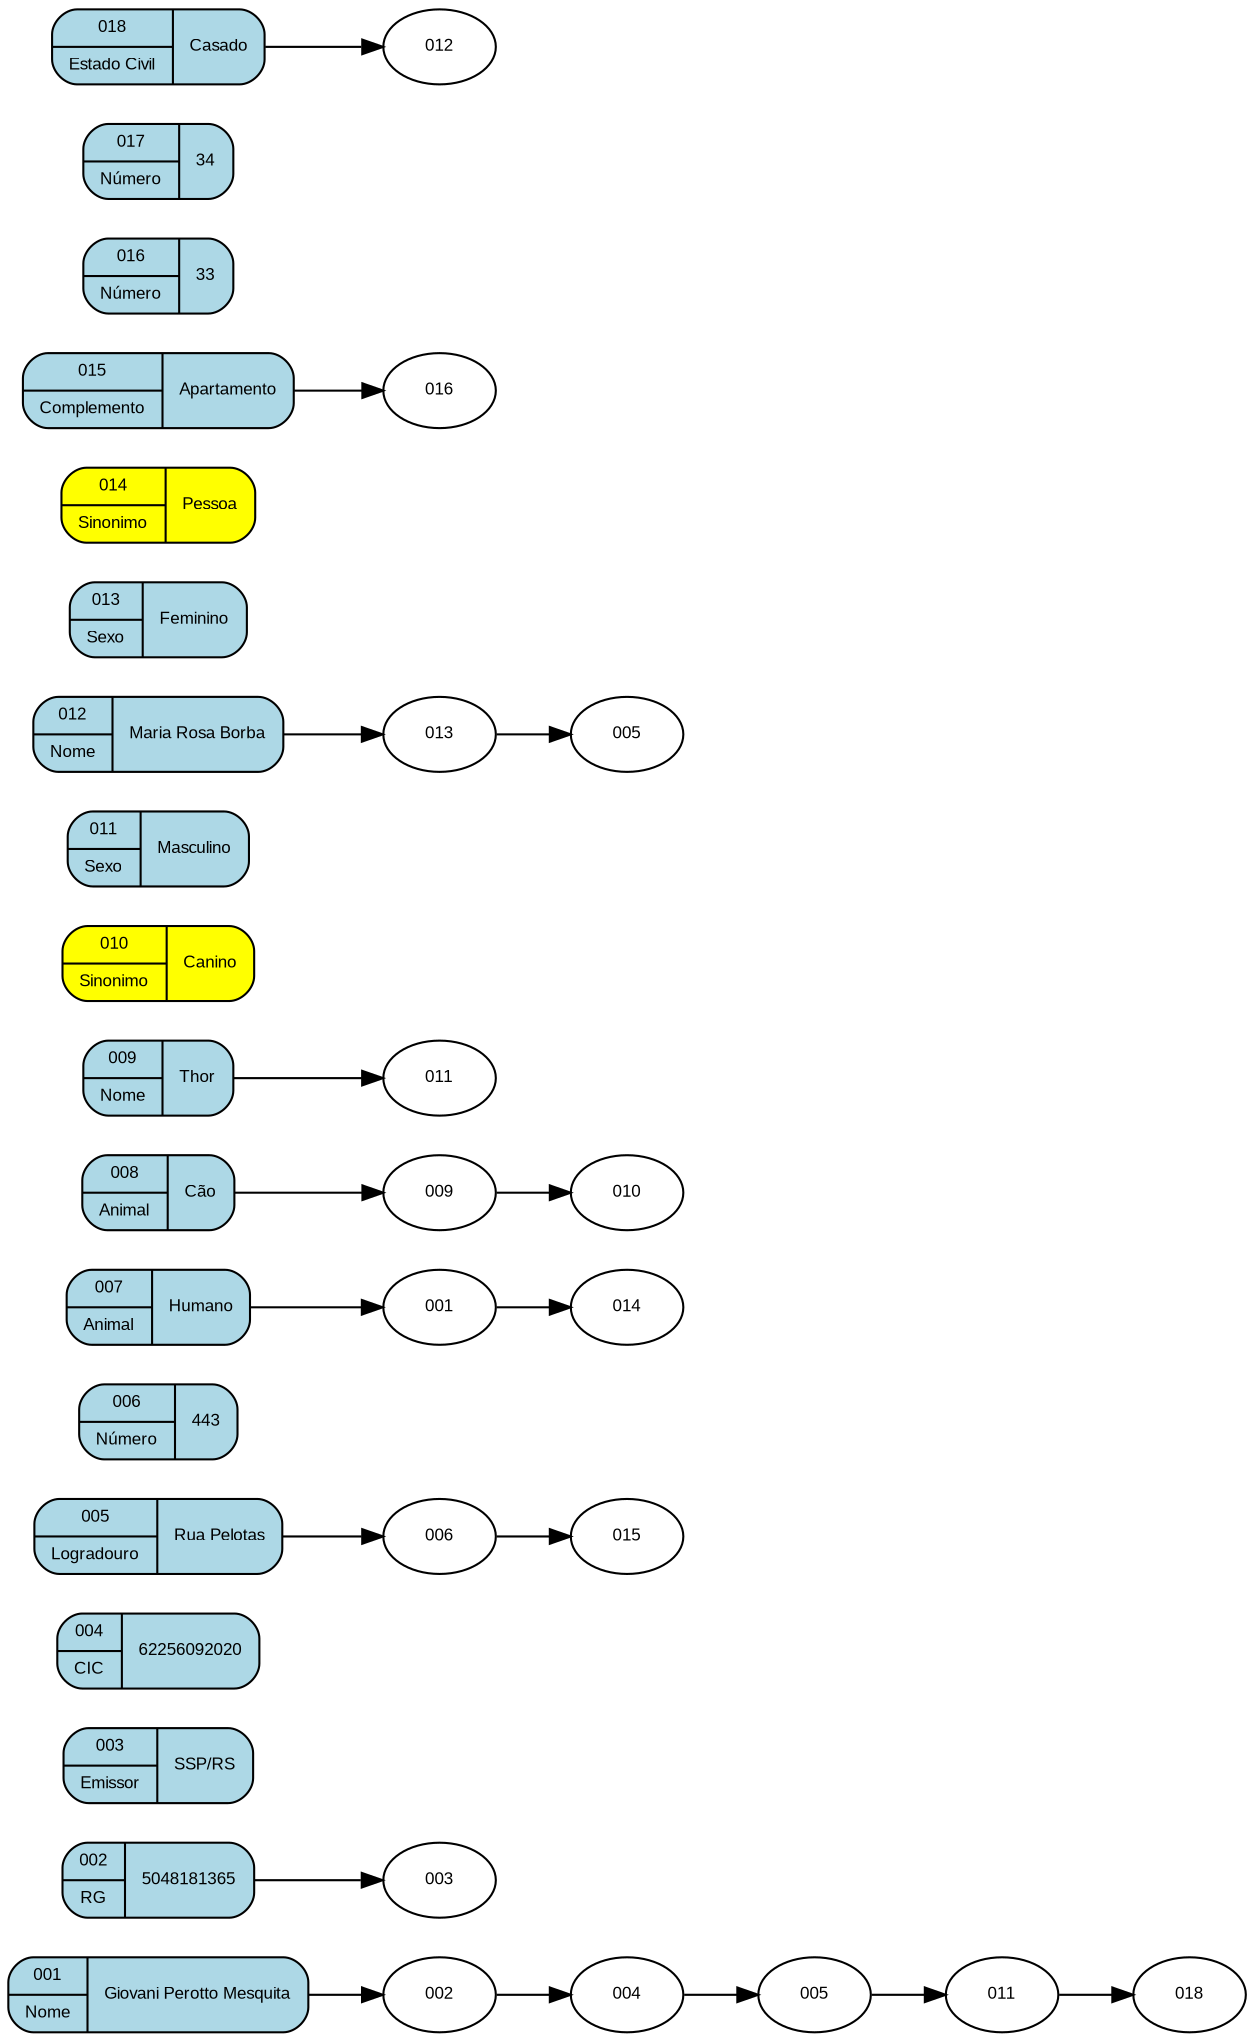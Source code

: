 digraph R {
    rankdir=LR;
    node001 [
                fontname = "Arial",
                fontsize = 8,
                shape=record,
                style="rounded,filled",
                fillcolor="lightblue"
                label="{{001|Nome}|Giovani Perotto Mesquita}"
            ]
    node002 [
                fontname = "Arial",
                fontsize = 8,
                shape=record,
                style="rounded,filled",
                fillcolor="lightblue"
                label="{{002|RG}|5048181365}"
            ]
    node003 [
                fontname = "Arial",
                fontsize = 8,
                shape=record,
                style="rounded,filled",
                fillcolor="lightblue"
                label="{{003|Emissor}|SSP/RS}"
            ]
    node004 [
                fontname = "Arial",
                fontsize = 8,
                shape=record,
                style="rounded,filled",
                fillcolor="lightblue"
                label="{{004|CIC}|62256092020}"
            ]
    node005 [
                fontname = "Arial",
                fontsize = 8,
                shape=record,
                style="rounded,filled",
                fillcolor="lightblue"
                label="{{005|Logradouro}|Rua Pelotas}"
            ]
    node006 [
                fontname = "Arial",
                fontsize = 8,
                shape=record,
                style="rounded,filled",
                fillcolor="lightblue"
                label="{{006|Número}|443}"
            ]
    node007 [
                fontname = "Arial",
                fontsize = 8,
                shape=record,
                style="rounded,filled",
                fillcolor="lightblue"
                label="{{007|Animal}|Humano}"
            ]
    node008 [
                fontname = "Arial",
                fontsize = 8,
                shape=record,
                style="rounded,filled",
                fillcolor="lightblue"
                label="{{008|Animal}|Cão}"
            ]
    node009 [
                fontname = "Arial",
                fontsize = 8,
                shape=record,
                style="rounded,filled",
                fillcolor="lightblue"
                label="{{009|Nome}|Thor}"
            ]
    node010 [
                fontname = "Arial",
                fontsize = 8,
                shape=record,
                style="rounded,filled",
                fillcolor="yellow"
                label="{{010|Sinonimo}|Canino}"
            ]
    node011 [
                fontname = "Arial",
                fontsize = 8,
                shape=record,
                style="rounded,filled",
                fillcolor="lightblue"
                label="{{011|Sexo}|Masculino}"
            ]
    node012 [
                fontname = "Arial",
                fontsize = 8,
                shape=record,
                style="rounded,filled",
                fillcolor="lightblue"
                label="{{012|Nome}|Maria Rosa Borba}"
            ]
    node013 [
                fontname = "Arial",
                fontsize = 8,
                shape=record,
                style="rounded,filled",
                fillcolor="lightblue"
                label="{{013|Sexo}|Feminino}"
            ]
    node014 [
                fontname = "Arial",
                fontsize = 8,
                shape=record,
                style="rounded,filled",
                fillcolor="yellow"
                label="{{014|Sinonimo}|Pessoa}"
            ]
    node015 [
                fontname = "Arial",
                fontsize = 8,
                shape=record,
                style="rounded,filled",
                fillcolor="lightblue"
                label="{{015|Complemento}|Apartamento}"
            ]
    node016 [
                fontname = "Arial",
                fontsize = 8,
                shape=record,
                style="rounded,filled",
                fillcolor="lightblue"
                label="{{016|Número}|33}"
            ]
    node017 [
                fontname = "Arial",
                fontsize = 8,
                shape=record,
                style="rounded,filled",
                fillcolor="lightblue"
                label="{{017|Número}|34}"
            ]
    node018 [
                fontname = "Arial",
                fontsize = 8,
                shape=record,
                style="rounded,filled",
                fillcolor="lightblue"
                label="{{018|Estado Civil}|Casado}"
            ]
    rela001 [
                fontname = "Arial",
                fontsize = 8,
                style="rounded",
                label="002"
            ]
    rela002 [
                fontname = "Arial",
                fontsize = 8,
                style="rounded",
                label="003"
            ]
    rela003 [
                fontname = "Arial",
                fontsize = 8,
                style="rounded",
                label="004"
            ]
    rela004 [
                fontname = "Arial",
                fontsize = 8,
                style="rounded",
                label="005"
            ]
    rela005 [
                fontname = "Arial",
                fontsize = 8,
                style="rounded",
                label="006"
            ]
    rela006 [
                fontname = "Arial",
                fontsize = 8,
                style="rounded",
                label="001"
            ]
    rela007 [
                fontname = "Arial",
                fontsize = 8,
                style="rounded",
                label="009"
            ]
    rela008 [
                fontname = "Arial",
                fontsize = 8,
                style="rounded",
                label="010"
            ]
    rela009 [
                fontname = "Arial",
                fontsize = 8,
                style="rounded",
                label="011"
            ]
    rela010 [
                fontname = "Arial",
                fontsize = 8,
                style="rounded",
                label="014"
            ]
    rela011 [
                fontname = "Arial",
                fontsize = 8,
                style="rounded",
                label="011"
            ]
    rela012 [
                fontname = "Arial",
                fontsize = 8,
                style="rounded",
                label="015"
            ]
    rela013 [
                fontname = "Arial",
                fontsize = 8,
                style="rounded",
                label="013"
            ]
    rela014 [
                fontname = "Arial",
                fontsize = 8,
                style="rounded",
                label="005"
            ]
    rela015 [
                fontname = "Arial",
                fontsize = 8,
                style="rounded",
                label="018"
            ]
    rela016 [
                fontname = "Arial",
                fontsize = 8,
                style="rounded",
                label="016"
            ]
    rela017 [
                fontname = "Arial",
                fontsize = 8,
                style="rounded",
                label="012"
            ]
    node001 -> rela001 -> rela003 -> rela004 -> rela009 -> rela015
    node002 -> rela002
    node005 -> rela005 -> rela012
    node007 -> rela006 -> rela010
    node008 -> rela007 -> rela008
    node009 -> rela011
    node012 -> rela013 -> rela014
    node015 -> rela016
    node018 -> rela017
}